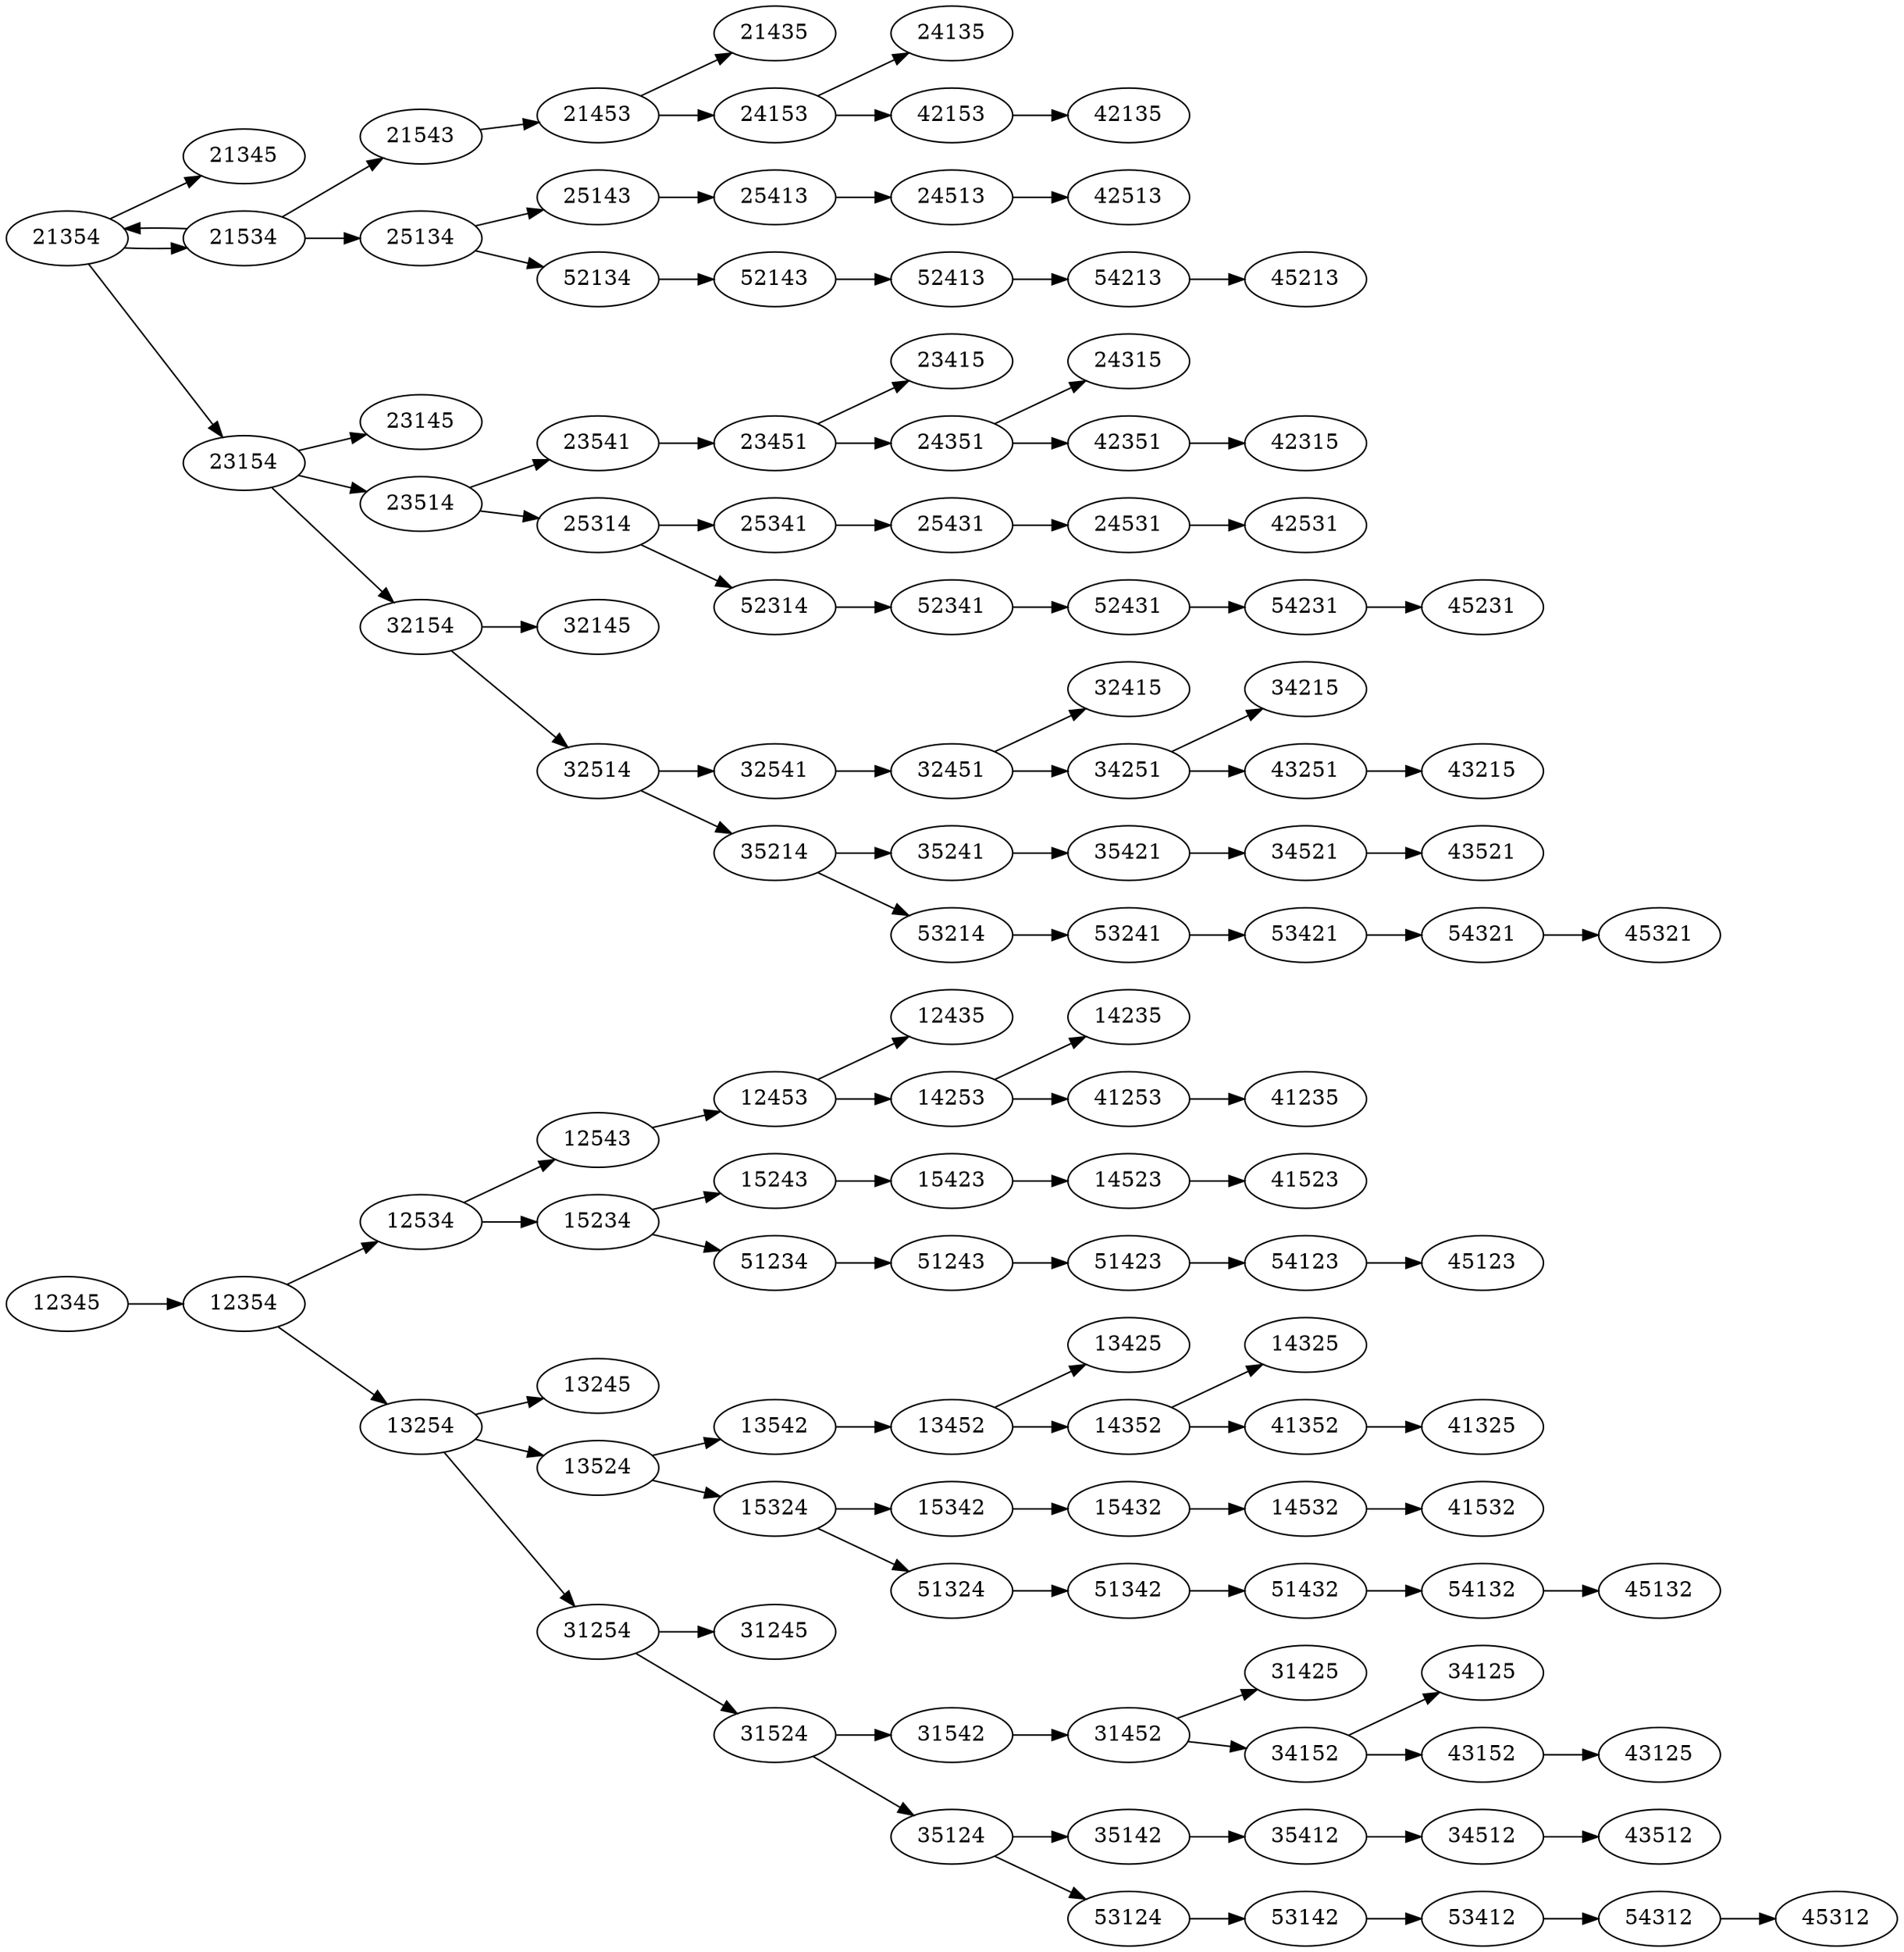 digraph Tree5_4 {
    rankdir = LR;
    "12345" -> "12354";
    "12354" -> "12534";
    "12354" -> "13254";
    "12453" -> "12435";
    "12453" -> "14253";
    "12534" -> "12543";
    "12534" -> "15234";
    "12543" -> "12453";
    "13254" -> "13245";
    "13254" -> "13524";
    "13254" -> "31254";
    "13452" -> "13425";
    "13452" -> "14352";
    "13524" -> "13542";
    "13524" -> "15324";
    "13542" -> "13452";
    "14253" -> "14235";
    "14253" -> "41253";
    "14352" -> "14325";
    "14352" -> "41352";
    "14523" -> "41523";
    "14532" -> "41532";
    "15234" -> "15243";
    "15234" -> "51234";
    "15243" -> "15423";
    "15324" -> "15342";
    "15324" -> "51324";
    "15342" -> "15432";
    "15423" -> "14523";
    "15432" -> "14532";
    "21354" -> "21345";
    "21354" -> "21534";
    "21354" -> "23154";
    "21453" -> "21435";
    "21453" -> "24153";
    "21534" -> "21354";
    "21534" -> "21543";
    "21534" -> "25134";
    "21543" -> "21453";
    "23154" -> "23145";
    "23154" -> "23514";
    "23154" -> "32154";
    "23451" -> "23415";
    "23451" -> "24351";
    "23514" -> "23541";
    "23514" -> "25314";
    "23541" -> "23451";
    "24153" -> "24135";
    "24153" -> "42153";
    "24351" -> "24315";
    "24351" -> "42351";
    "24513" -> "42513";
    "24531" -> "42531";
    "25134" -> "25143";
    "25134" -> "52134";
    "25143" -> "25413";
    "25314" -> "25341";
    "25314" -> "52314";
    "25341" -> "25431";
    "25413" -> "24513";
    "25431" -> "24531";
    "31254" -> "31245";
    "31254" -> "31524";
    "31452" -> "31425";
    "31452" -> "34152";
    "31524" -> "31542";
    "31524" -> "35124";
    "31542" -> "31452";
    "32154" -> "32145";
    "32154" -> "32514";
    "32451" -> "32415";
    "32451" -> "34251";
    "32514" -> "32541";
    "32514" -> "35214";
    "32541" -> "32451";
    "34152" -> "34125";
    "34152" -> "43152";
    "34251" -> "34215";
    "34251" -> "43251";
    "34512" -> "43512";
    "34521" -> "43521";
    "35124" -> "35142";
    "35124" -> "53124";
    "35142" -> "35412";
    "35214" -> "35241";
    "35214" -> "53214";
    "35241" -> "35421";
    "35412" -> "34512";
    "35421" -> "34521";
    "41253" -> "41235";
    "41352" -> "41325";
    "42153" -> "42135";
    "42351" -> "42315";
    "43152" -> "43125";
    "43251" -> "43215";
    "51234" -> "51243";
    "51243" -> "51423";
    "51324" -> "51342";
    "51342" -> "51432";
    "51423" -> "54123";
    "51432" -> "54132";
    "52134" -> "52143";
    "52143" -> "52413";
    "52314" -> "52341";
    "52341" -> "52431";
    "52413" -> "54213";
    "52431" -> "54231";
    "53124" -> "53142";
    "53142" -> "53412";
    "53214" -> "53241";
    "53241" -> "53421";
    "53412" -> "54312";
    "53421" -> "54321";
    "54123" -> "45123";
    "54132" -> "45132";
    "54213" -> "45213";
    "54231" -> "45231";
    "54312" -> "45312";
    "54321" -> "45321";
}
